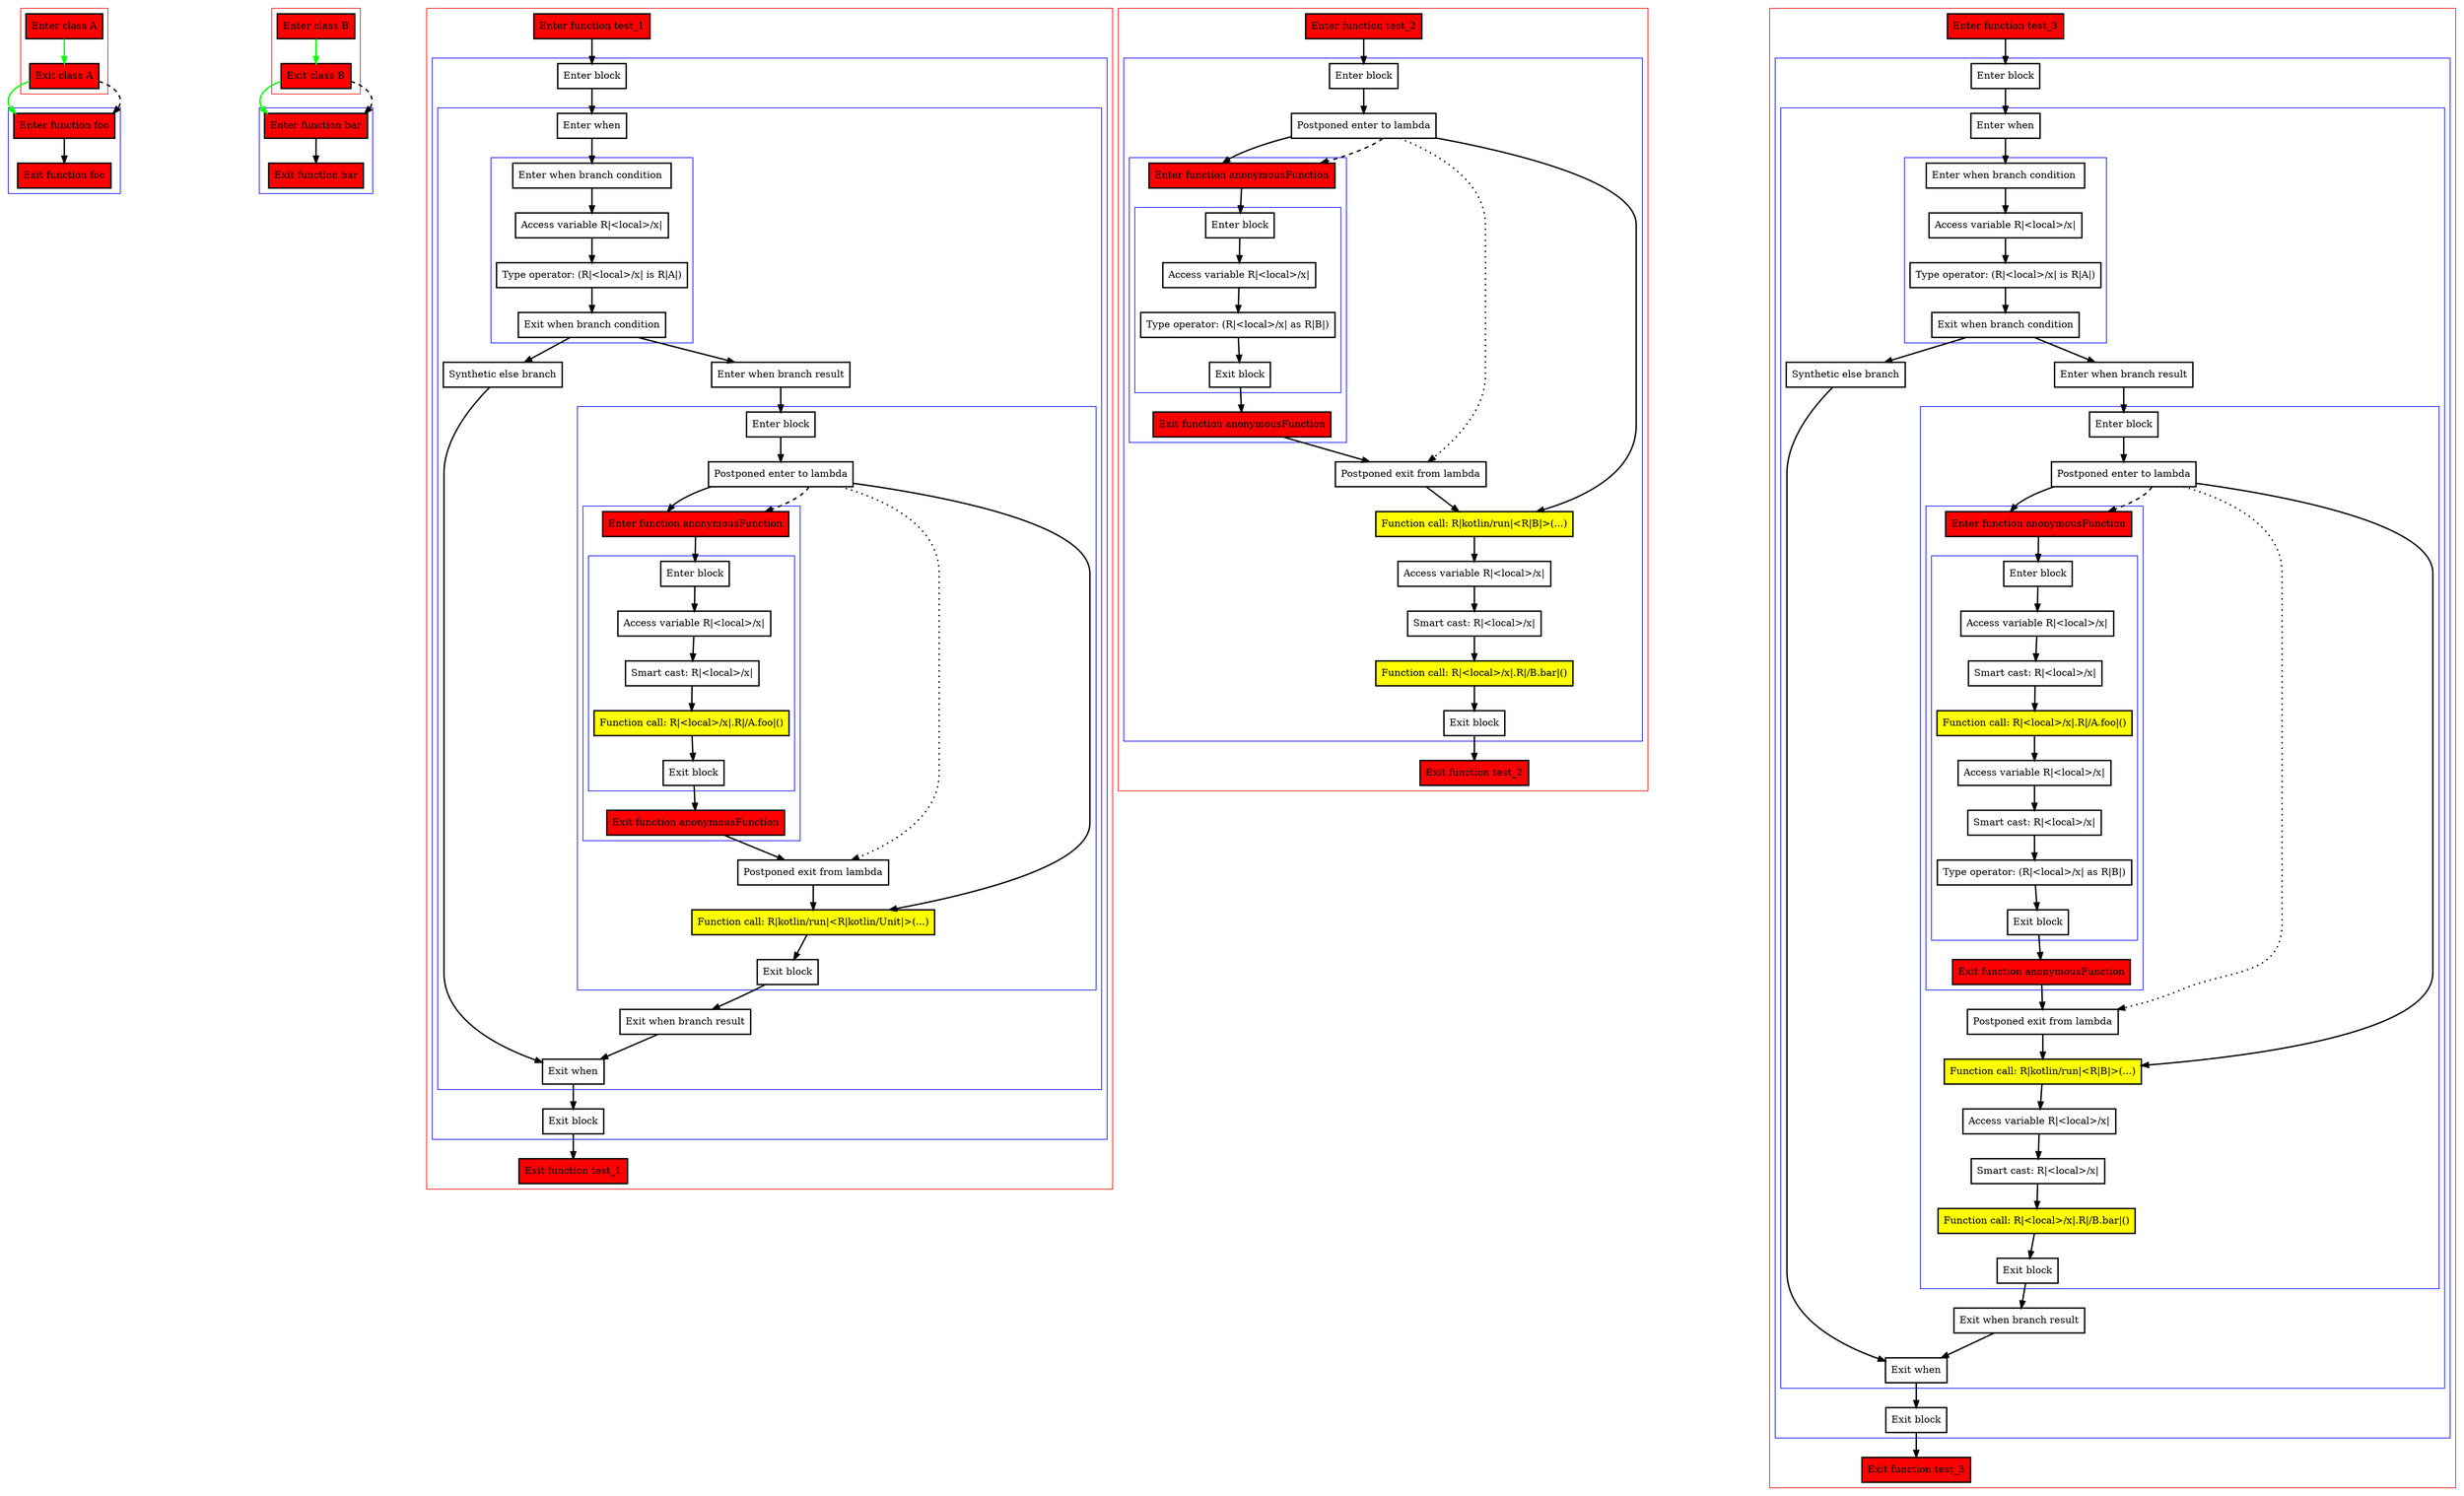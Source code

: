 digraph inPlaceLambdas_kt {
    graph [nodesep=3]
    node [shape=box penwidth=2]
    edge [penwidth=2]

    subgraph cluster_0 {
        color=red
        0 [label="Enter class A" style="filled" fillcolor=red];
        1 [label="Exit class A" style="filled" fillcolor=red];
    }
    subgraph cluster_1 {
        color=blue
        2 [label="Enter function foo" style="filled" fillcolor=red];
        3 [label="Exit function foo" style="filled" fillcolor=red];
    }
    0 -> {1} [color=green];
    1 -> {2} [color=green];
    1 -> {2} [style=dashed];
    2 -> {3};

    subgraph cluster_2 {
        color=red
        4 [label="Enter class B" style="filled" fillcolor=red];
        5 [label="Exit class B" style="filled" fillcolor=red];
    }
    subgraph cluster_3 {
        color=blue
        6 [label="Enter function bar" style="filled" fillcolor=red];
        7 [label="Exit function bar" style="filled" fillcolor=red];
    }
    4 -> {5} [color=green];
    5 -> {6} [color=green];
    5 -> {6} [style=dashed];
    6 -> {7};

    subgraph cluster_4 {
        color=red
        8 [label="Enter function test_1" style="filled" fillcolor=red];
        subgraph cluster_5 {
            color=blue
            9 [label="Enter block"];
            subgraph cluster_6 {
                color=blue
                10 [label="Enter when"];
                subgraph cluster_7 {
                    color=blue
                    11 [label="Enter when branch condition "];
                    12 [label="Access variable R|<local>/x|"];
                    13 [label="Type operator: (R|<local>/x| is R|A|)"];
                    14 [label="Exit when branch condition"];
                }
                15 [label="Synthetic else branch"];
                16 [label="Enter when branch result"];
                subgraph cluster_8 {
                    color=blue
                    17 [label="Enter block"];
                    18 [label="Postponed enter to lambda"];
                    subgraph cluster_9 {
                        color=blue
                        19 [label="Enter function anonymousFunction" style="filled" fillcolor=red];
                        subgraph cluster_10 {
                            color=blue
                            20 [label="Enter block"];
                            21 [label="Access variable R|<local>/x|"];
                            22 [label="Smart cast: R|<local>/x|"];
                            23 [label="Function call: R|<local>/x|.R|/A.foo|()" style="filled" fillcolor=yellow];
                            24 [label="Exit block"];
                        }
                        25 [label="Exit function anonymousFunction" style="filled" fillcolor=red];
                    }
                    26 [label="Postponed exit from lambda"];
                    27 [label="Function call: R|kotlin/run|<R|kotlin/Unit|>(...)" style="filled" fillcolor=yellow];
                    28 [label="Exit block"];
                }
                29 [label="Exit when branch result"];
                30 [label="Exit when"];
            }
            31 [label="Exit block"];
        }
        32 [label="Exit function test_1" style="filled" fillcolor=red];
    }
    8 -> {9};
    9 -> {10};
    10 -> {11};
    11 -> {12};
    12 -> {13};
    13 -> {14};
    14 -> {15 16};
    15 -> {30};
    16 -> {17};
    17 -> {18};
    18 -> {19 27};
    18 -> {26} [style=dotted];
    18 -> {19} [style=dashed];
    19 -> {20};
    20 -> {21};
    21 -> {22};
    22 -> {23};
    23 -> {24};
    24 -> {25};
    25 -> {26};
    26 -> {27};
    27 -> {28};
    28 -> {29};
    29 -> {30};
    30 -> {31};
    31 -> {32};

    subgraph cluster_11 {
        color=red
        33 [label="Enter function test_2" style="filled" fillcolor=red];
        subgraph cluster_12 {
            color=blue
            34 [label="Enter block"];
            35 [label="Postponed enter to lambda"];
            subgraph cluster_13 {
                color=blue
                36 [label="Enter function anonymousFunction" style="filled" fillcolor=red];
                subgraph cluster_14 {
                    color=blue
                    37 [label="Enter block"];
                    38 [label="Access variable R|<local>/x|"];
                    39 [label="Type operator: (R|<local>/x| as R|B|)"];
                    40 [label="Exit block"];
                }
                41 [label="Exit function anonymousFunction" style="filled" fillcolor=red];
            }
            42 [label="Postponed exit from lambda"];
            43 [label="Function call: R|kotlin/run|<R|B|>(...)" style="filled" fillcolor=yellow];
            44 [label="Access variable R|<local>/x|"];
            45 [label="Smart cast: R|<local>/x|"];
            46 [label="Function call: R|<local>/x|.R|/B.bar|()" style="filled" fillcolor=yellow];
            47 [label="Exit block"];
        }
        48 [label="Exit function test_2" style="filled" fillcolor=red];
    }
    33 -> {34};
    34 -> {35};
    35 -> {36 43};
    35 -> {42} [style=dotted];
    35 -> {36} [style=dashed];
    36 -> {37};
    37 -> {38};
    38 -> {39};
    39 -> {40};
    40 -> {41};
    41 -> {42};
    42 -> {43};
    43 -> {44};
    44 -> {45};
    45 -> {46};
    46 -> {47};
    47 -> {48};

    subgraph cluster_15 {
        color=red
        49 [label="Enter function test_3" style="filled" fillcolor=red];
        subgraph cluster_16 {
            color=blue
            50 [label="Enter block"];
            subgraph cluster_17 {
                color=blue
                51 [label="Enter when"];
                subgraph cluster_18 {
                    color=blue
                    52 [label="Enter when branch condition "];
                    53 [label="Access variable R|<local>/x|"];
                    54 [label="Type operator: (R|<local>/x| is R|A|)"];
                    55 [label="Exit when branch condition"];
                }
                56 [label="Synthetic else branch"];
                57 [label="Enter when branch result"];
                subgraph cluster_19 {
                    color=blue
                    58 [label="Enter block"];
                    59 [label="Postponed enter to lambda"];
                    subgraph cluster_20 {
                        color=blue
                        60 [label="Enter function anonymousFunction" style="filled" fillcolor=red];
                        subgraph cluster_21 {
                            color=blue
                            61 [label="Enter block"];
                            62 [label="Access variable R|<local>/x|"];
                            63 [label="Smart cast: R|<local>/x|"];
                            64 [label="Function call: R|<local>/x|.R|/A.foo|()" style="filled" fillcolor=yellow];
                            65 [label="Access variable R|<local>/x|"];
                            66 [label="Smart cast: R|<local>/x|"];
                            67 [label="Type operator: (R|<local>/x| as R|B|)"];
                            68 [label="Exit block"];
                        }
                        69 [label="Exit function anonymousFunction" style="filled" fillcolor=red];
                    }
                    70 [label="Postponed exit from lambda"];
                    71 [label="Function call: R|kotlin/run|<R|B|>(...)" style="filled" fillcolor=yellow];
                    72 [label="Access variable R|<local>/x|"];
                    73 [label="Smart cast: R|<local>/x|"];
                    74 [label="Function call: R|<local>/x|.R|/B.bar|()" style="filled" fillcolor=yellow];
                    75 [label="Exit block"];
                }
                76 [label="Exit when branch result"];
                77 [label="Exit when"];
            }
            78 [label="Exit block"];
        }
        79 [label="Exit function test_3" style="filled" fillcolor=red];
    }
    49 -> {50};
    50 -> {51};
    51 -> {52};
    52 -> {53};
    53 -> {54};
    54 -> {55};
    55 -> {56 57};
    56 -> {77};
    57 -> {58};
    58 -> {59};
    59 -> {60 71};
    59 -> {70} [style=dotted];
    59 -> {60} [style=dashed];
    60 -> {61};
    61 -> {62};
    62 -> {63};
    63 -> {64};
    64 -> {65};
    65 -> {66};
    66 -> {67};
    67 -> {68};
    68 -> {69};
    69 -> {70};
    70 -> {71};
    71 -> {72};
    72 -> {73};
    73 -> {74};
    74 -> {75};
    75 -> {76};
    76 -> {77};
    77 -> {78};
    78 -> {79};

}

